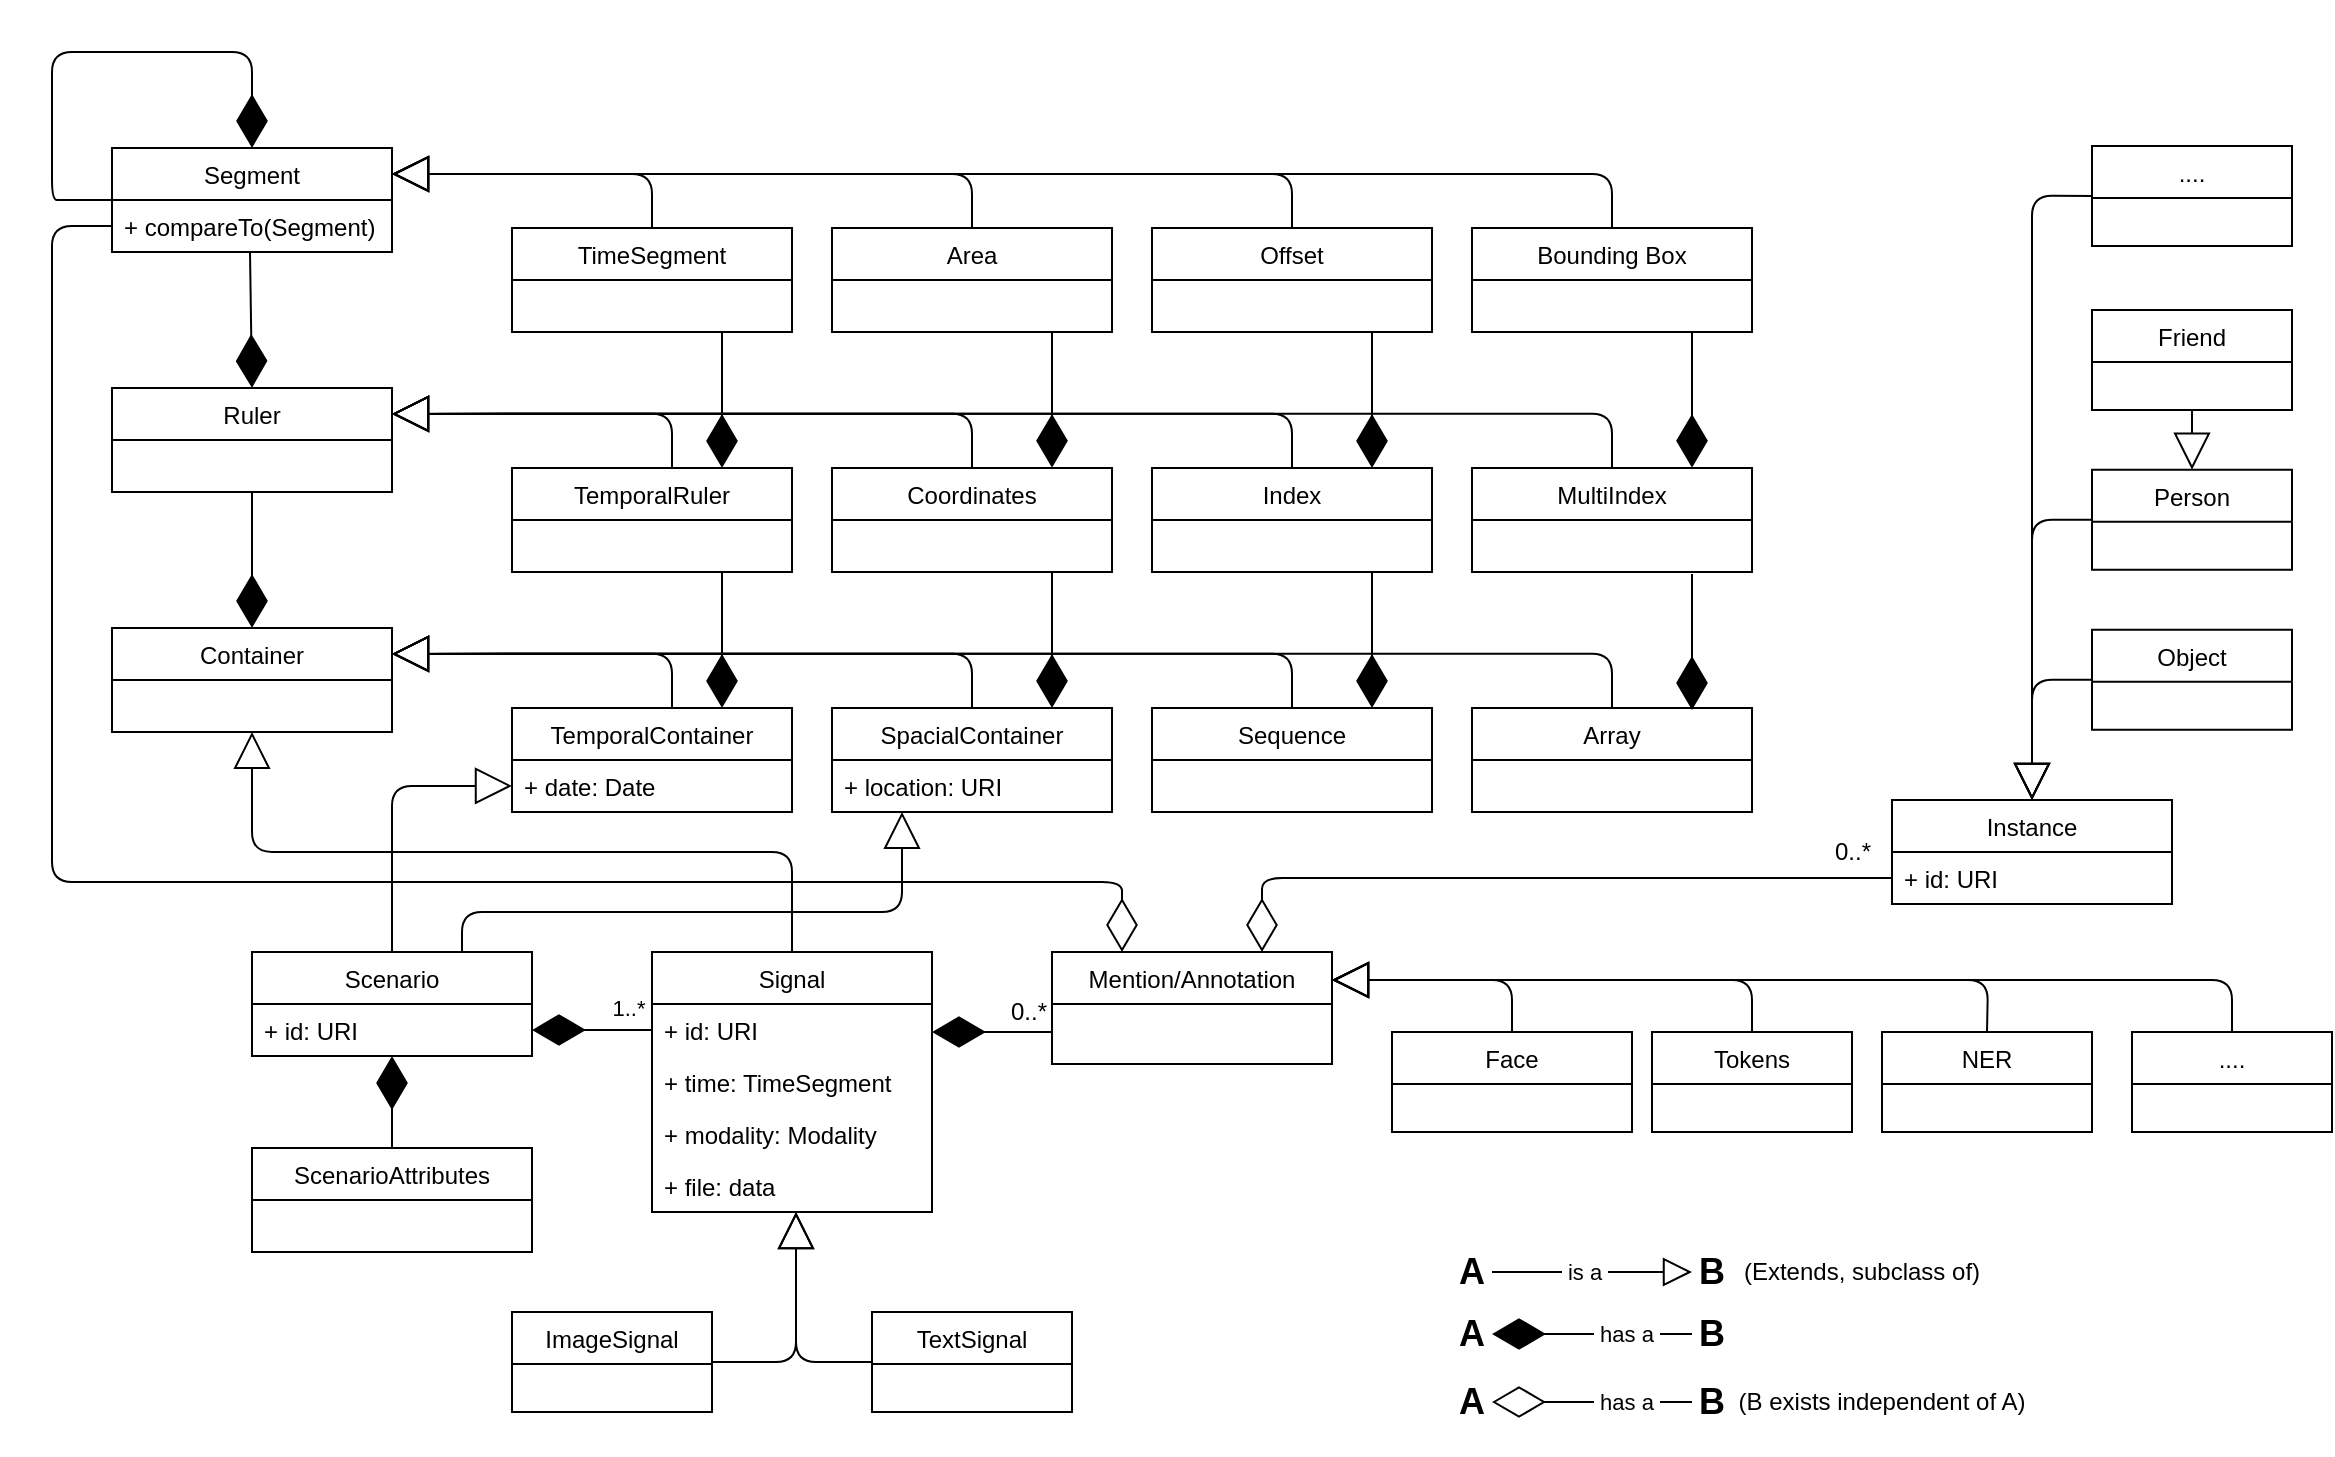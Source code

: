 <mxfile version="13.7.9" type="device"><diagram name="Page-1" id="b5b7bab2-c9e2-2cf4-8b2a-24fd1a2a6d21"><mxGraphModel dx="1186" dy="1849" grid="1" gridSize="10" guides="1" tooltips="1" connect="1" arrows="1" fold="1" page="1" pageScale="1" pageWidth="827" pageHeight="1169" background="#ffffff" math="0" shadow="0"><root><mxCell id="0"/><mxCell id="1" parent="0"/><mxCell id="1o__DuFbmf7MNs0SQMGY-70" value="Scenario" style="swimlane;fontStyle=0;childLayout=stackLayout;horizontal=1;startSize=26;fillColor=none;horizontalStack=0;resizeParent=1;resizeParentMax=0;resizeLast=0;collapsible=1;marginBottom=0;" parent="1" vertex="1"><mxGeometry x="300" y="430" width="140" height="52" as="geometry"/></mxCell><mxCell id="1o__DuFbmf7MNs0SQMGY-71" value="+ id: URI" style="text;strokeColor=none;fillColor=none;align=left;verticalAlign=top;spacingLeft=4;spacingRight=4;overflow=hidden;rotatable=0;points=[[0,0.5],[1,0.5]];portConstraint=eastwest;" parent="1o__DuFbmf7MNs0SQMGY-70" vertex="1"><mxGeometry y="26" width="140" height="26" as="geometry"/></mxCell><mxCell id="1o__DuFbmf7MNs0SQMGY-81" value="Signal" style="swimlane;fontStyle=0;childLayout=stackLayout;horizontal=1;startSize=26;fillColor=none;horizontalStack=0;resizeParent=1;resizeParentMax=0;resizeLast=0;collapsible=1;marginBottom=0;" parent="1" vertex="1"><mxGeometry x="500" y="430" width="140" height="130" as="geometry"/></mxCell><mxCell id="1o__DuFbmf7MNs0SQMGY-82" value="+ id: URI" style="text;strokeColor=none;fillColor=none;align=left;verticalAlign=top;spacingLeft=4;spacingRight=4;overflow=hidden;rotatable=0;points=[[0,0.5],[1,0.5]];portConstraint=eastwest;" parent="1o__DuFbmf7MNs0SQMGY-81" vertex="1"><mxGeometry y="26" width="140" height="26" as="geometry"/></mxCell><mxCell id="1o__DuFbmf7MNs0SQMGY-83" value="+ time: TimeSegment" style="text;strokeColor=none;fillColor=none;align=left;verticalAlign=top;spacingLeft=4;spacingRight=4;overflow=hidden;rotatable=0;points=[[0,0.5],[1,0.5]];portConstraint=eastwest;" parent="1o__DuFbmf7MNs0SQMGY-81" vertex="1"><mxGeometry y="52" width="140" height="26" as="geometry"/></mxCell><mxCell id="1o__DuFbmf7MNs0SQMGY-126" value="+ modality: Modality" style="text;strokeColor=none;fillColor=none;align=left;verticalAlign=top;spacingLeft=4;spacingRight=4;overflow=hidden;rotatable=0;points=[[0,0.5],[1,0.5]];portConstraint=eastwest;" parent="1o__DuFbmf7MNs0SQMGY-81" vertex="1"><mxGeometry y="78" width="140" height="26" as="geometry"/></mxCell><mxCell id="5_Rlf8383dMf_mq0eheu-124" value="+ file: data" style="text;strokeColor=none;fillColor=none;align=left;verticalAlign=top;spacingLeft=4;spacingRight=4;overflow=hidden;rotatable=0;points=[[0,0.5],[1,0.5]];portConstraint=eastwest;" parent="1o__DuFbmf7MNs0SQMGY-81" vertex="1"><mxGeometry y="104" width="140" height="26" as="geometry"/></mxCell><mxCell id="1o__DuFbmf7MNs0SQMGY-127" value="" style="endArrow=block;endSize=16;endFill=0;html=1;exitX=0.5;exitY=0;exitDx=0;exitDy=0;entryX=0;entryY=0.75;entryDx=0;entryDy=0;" parent="1" source="1o__DuFbmf7MNs0SQMGY-70" target="1o__DuFbmf7MNs0SQMGY-23" edge="1"><mxGeometry width="160" relative="1" as="geometry"><mxPoint x="880" y="300" as="sourcePoint"/><mxPoint x="720" y="300" as="targetPoint"/><Array as="points"><mxPoint x="370" y="347"/></Array></mxGeometry></mxCell><mxCell id="1o__DuFbmf7MNs0SQMGY-128" value="" style="endArrow=block;endSize=16;endFill=0;html=1;exitX=0.75;exitY=0;exitDx=0;exitDy=0;entryX=0.25;entryY=1;entryDx=0;entryDy=0;" parent="1" source="1o__DuFbmf7MNs0SQMGY-70" target="1o__DuFbmf7MNs0SQMGY-36" edge="1"><mxGeometry width="160" relative="1" as="geometry"><mxPoint x="415" y="440" as="sourcePoint"/><mxPoint x="450" y="103" as="targetPoint"/><Array as="points"><mxPoint x="405" y="410"/><mxPoint x="625" y="410"/></Array></mxGeometry></mxCell><mxCell id="1o__DuFbmf7MNs0SQMGY-130" value="" style="endArrow=block;endSize=16;endFill=0;html=1;exitX=0.5;exitY=0;exitDx=0;exitDy=0;entryX=0.5;entryY=1;entryDx=0;entryDy=0;" parent="1" source="1o__DuFbmf7MNs0SQMGY-81" target="1o__DuFbmf7MNs0SQMGY-9" edge="1"><mxGeometry x="0.421" width="160" relative="1" as="geometry"><mxPoint x="790" y="300" as="sourcePoint"/><mxPoint x="630" y="300" as="targetPoint"/><Array as="points"><mxPoint x="570" y="380"/><mxPoint x="300" y="380"/></Array><mxPoint x="-1" as="offset"/></mxGeometry></mxCell><mxCell id="1o__DuFbmf7MNs0SQMGY-75" value="ScenarioAttributes" style="swimlane;fontStyle=0;childLayout=stackLayout;horizontal=1;startSize=26;fillColor=none;horizontalStack=0;resizeParent=1;resizeParentMax=0;resizeLast=0;collapsible=1;marginBottom=0;" parent="1" vertex="1"><mxGeometry x="300" y="528" width="140" height="52" as="geometry"/></mxCell><mxCell id="5_Rlf8383dMf_mq0eheu-1" value="" style="endArrow=diamondThin;endFill=1;endSize=24;html=1;exitX=0.75;exitY=1;exitDx=0;exitDy=0;entryX=0.75;entryY=0;entryDx=0;entryDy=0;" parent="1" source="1o__DuFbmf7MNs0SQMGY-24" target="1o__DuFbmf7MNs0SQMGY-23" edge="1"><mxGeometry width="160" relative="1" as="geometry"><mxPoint x="520" y="377.94" as="sourcePoint"/><mxPoint x="680" y="377.94" as="targetPoint"/><Array as="points"/></mxGeometry></mxCell><mxCell id="1o__DuFbmf7MNs0SQMGY-9" value="Container" style="swimlane;fontStyle=0;childLayout=stackLayout;horizontal=1;startSize=26;fillColor=none;horizontalStack=0;resizeParent=1;resizeParentMax=0;resizeLast=0;collapsible=1;marginBottom=0;" parent="1" vertex="1"><mxGeometry x="230" y="267.94" width="140" height="52" as="geometry"/></mxCell><mxCell id="1o__DuFbmf7MNs0SQMGY-23" value="TemporalContainer" style="swimlane;fontStyle=0;childLayout=stackLayout;horizontal=1;startSize=26;fillColor=none;horizontalStack=0;resizeParent=1;resizeParentMax=0;resizeLast=0;collapsible=1;marginBottom=0;" parent="1" vertex="1"><mxGeometry x="430" y="307.94" width="140" height="52" as="geometry"/></mxCell><mxCell id="5_Rlf8383dMf_mq0eheu-111" value="+ date: Date" style="text;strokeColor=none;fillColor=none;align=left;verticalAlign=top;spacingLeft=4;spacingRight=4;overflow=hidden;rotatable=0;points=[[0,0.5],[1,0.5]];portConstraint=eastwest;" parent="1o__DuFbmf7MNs0SQMGY-23" vertex="1"><mxGeometry y="26" width="140" height="26" as="geometry"/></mxCell><mxCell id="1o__DuFbmf7MNs0SQMGY-36" value="SpacialContainer" style="swimlane;fontStyle=0;childLayout=stackLayout;horizontal=1;startSize=26;fillColor=none;horizontalStack=0;resizeParent=1;resizeParentMax=0;resizeLast=0;collapsible=1;marginBottom=0;" parent="1" vertex="1"><mxGeometry x="590" y="307.94" width="140" height="52" as="geometry"/></mxCell><mxCell id="5_Rlf8383dMf_mq0eheu-108" value="+ location: URI" style="text;strokeColor=none;fillColor=none;align=left;verticalAlign=top;spacingLeft=4;spacingRight=4;overflow=hidden;rotatable=0;points=[[0,0.5],[1,0.5]];portConstraint=eastwest;" parent="1o__DuFbmf7MNs0SQMGY-36" vertex="1"><mxGeometry y="26" width="140" height="26" as="geometry"/></mxCell><mxCell id="1o__DuFbmf7MNs0SQMGY-47" value="Sequence" style="swimlane;fontStyle=0;childLayout=stackLayout;horizontal=1;startSize=26;fillColor=none;horizontalStack=0;resizeParent=1;resizeParentMax=0;resizeLast=0;collapsible=1;marginBottom=0;" parent="1" vertex="1"><mxGeometry x="750" y="307.94" width="140" height="52" as="geometry"/></mxCell><mxCell id="1o__DuFbmf7MNs0SQMGY-54" value="Array" style="swimlane;fontStyle=0;childLayout=stackLayout;horizontal=1;startSize=26;fillColor=none;horizontalStack=0;resizeParent=1;resizeParentMax=0;resizeLast=0;collapsible=1;marginBottom=0;" parent="1" vertex="1"><mxGeometry x="910" y="307.94" width="140" height="52" as="geometry"/></mxCell><mxCell id="1o__DuFbmf7MNs0SQMGY-14" value="Ruler" style="swimlane;fontStyle=0;childLayout=stackLayout;horizontal=1;startSize=26;fillColor=none;horizontalStack=0;resizeParent=1;resizeParentMax=0;resizeLast=0;collapsible=1;marginBottom=0;" parent="1" vertex="1"><mxGeometry x="230" y="147.94" width="140" height="52" as="geometry"/></mxCell><mxCell id="1o__DuFbmf7MNs0SQMGY-24" value="TemporalRuler" style="swimlane;fontStyle=0;childLayout=stackLayout;horizontal=1;startSize=26;fillColor=none;horizontalStack=0;resizeParent=1;resizeParentMax=0;resizeLast=0;collapsible=1;marginBottom=0;" parent="1" vertex="1"><mxGeometry x="430" y="187.94" width="140" height="52" as="geometry"/></mxCell><mxCell id="1o__DuFbmf7MNs0SQMGY-42" value="Coordinates" style="swimlane;fontStyle=0;childLayout=stackLayout;horizontal=1;startSize=26;fillColor=none;horizontalStack=0;resizeParent=1;resizeParentMax=0;resizeLast=0;collapsible=1;marginBottom=0;" parent="1" vertex="1"><mxGeometry x="590" y="187.94" width="140" height="52" as="geometry"/></mxCell><mxCell id="1o__DuFbmf7MNs0SQMGY-49" value="Index" style="swimlane;fontStyle=0;childLayout=stackLayout;horizontal=1;startSize=26;fillColor=none;horizontalStack=0;resizeParent=1;resizeParentMax=0;resizeLast=0;collapsible=1;marginBottom=0;" parent="1" vertex="1"><mxGeometry x="750" y="187.94" width="140" height="52" as="geometry"/></mxCell><mxCell id="1o__DuFbmf7MNs0SQMGY-56" value="MultiIndex" style="swimlane;fontStyle=0;childLayout=stackLayout;horizontal=1;startSize=26;fillColor=none;horizontalStack=0;resizeParent=1;resizeParentMax=0;resizeLast=0;collapsible=1;marginBottom=0;" parent="1" vertex="1"><mxGeometry x="910" y="187.94" width="140" height="52" as="geometry"/></mxCell><mxCell id="1o__DuFbmf7MNs0SQMGY-17" value="Segment" style="swimlane;fontStyle=0;childLayout=stackLayout;horizontal=1;startSize=26;fillColor=none;horizontalStack=0;resizeParent=1;resizeParentMax=0;resizeLast=0;collapsible=1;marginBottom=0;" parent="1" vertex="1"><mxGeometry x="230" y="28" width="140" height="52" as="geometry"/></mxCell><mxCell id="5_Rlf8383dMf_mq0eheu-112" value="+ compareTo(Segment)&#10;" style="text;strokeColor=none;fillColor=none;align=left;verticalAlign=top;spacingLeft=4;spacingRight=4;overflow=hidden;rotatable=0;points=[[0,0.5],[1,0.5]];portConstraint=eastwest;" parent="1o__DuFbmf7MNs0SQMGY-17" vertex="1"><mxGeometry y="26" width="140" height="26" as="geometry"/></mxCell><mxCell id="1o__DuFbmf7MNs0SQMGY-25" value="TimeSegment" style="swimlane;fontStyle=0;childLayout=stackLayout;horizontal=1;startSize=26;fillColor=none;horizontalStack=0;resizeParent=1;resizeParentMax=0;resizeLast=0;collapsible=1;marginBottom=0;" parent="1" vertex="1"><mxGeometry x="430" y="68" width="140" height="52" as="geometry"/></mxCell><mxCell id="1o__DuFbmf7MNs0SQMGY-39" value="Area" style="swimlane;fontStyle=0;childLayout=stackLayout;horizontal=1;startSize=26;fillColor=none;horizontalStack=0;resizeParent=1;resizeParentMax=0;resizeLast=0;collapsible=1;marginBottom=0;" parent="1" vertex="1"><mxGeometry x="590" y="68" width="140" height="52" as="geometry"/></mxCell><mxCell id="1o__DuFbmf7MNs0SQMGY-48" value="Offset" style="swimlane;fontStyle=0;childLayout=stackLayout;horizontal=1;startSize=26;fillColor=none;horizontalStack=0;resizeParent=1;resizeParentMax=0;resizeLast=0;collapsible=1;marginBottom=0;" parent="1" vertex="1"><mxGeometry x="750" y="68" width="140" height="52" as="geometry"/></mxCell><mxCell id="1o__DuFbmf7MNs0SQMGY-55" value="Bounding Box" style="swimlane;fontStyle=0;childLayout=stackLayout;horizontal=1;startSize=26;fillColor=none;horizontalStack=0;resizeParent=1;resizeParentMax=0;resizeLast=0;collapsible=1;marginBottom=0;" parent="1" vertex="1"><mxGeometry x="910" y="68" width="140" height="52" as="geometry"/></mxCell><mxCell id="5_Rlf8383dMf_mq0eheu-3" value="" style="endArrow=diamondThin;endFill=1;endSize=24;html=1;exitX=0.5;exitY=1;exitDx=0;exitDy=0;entryX=0.5;entryY=0;entryDx=0;entryDy=0;" parent="1" source="1o__DuFbmf7MNs0SQMGY-14" target="1o__DuFbmf7MNs0SQMGY-9" edge="1"><mxGeometry width="160" relative="1" as="geometry"><mxPoint x="800" y="330" as="sourcePoint"/><mxPoint x="960" y="330" as="targetPoint"/></mxGeometry></mxCell><mxCell id="5_Rlf8383dMf_mq0eheu-4" value="" style="endArrow=diamondThin;endFill=1;endSize=24;html=1;entryX=0.5;entryY=0;entryDx=0;entryDy=0;" parent="1" target="1o__DuFbmf7MNs0SQMGY-14" edge="1"><mxGeometry width="160" relative="1" as="geometry"><mxPoint x="299" y="80" as="sourcePoint"/><mxPoint x="298.82" y="147.94" as="targetPoint"/></mxGeometry></mxCell><mxCell id="5_Rlf8383dMf_mq0eheu-5" value="" style="endArrow=diamondThin;endFill=1;endSize=24;html=1;entryX=0.5;entryY=0;entryDx=0;entryDy=0;exitX=0;exitY=0.5;exitDx=0;exitDy=0;" parent="1" source="1o__DuFbmf7MNs0SQMGY-17" target="1o__DuFbmf7MNs0SQMGY-17" edge="1"><mxGeometry width="160" relative="1" as="geometry"><mxPoint x="290.0" y="-39.94" as="sourcePoint"/><mxPoint x="291" y="28.0" as="targetPoint"/><Array as="points"><mxPoint x="210" y="54"/><mxPoint x="200" y="54"/><mxPoint x="200" y="-20"/><mxPoint x="300" y="-20"/></Array></mxGeometry></mxCell><mxCell id="5_Rlf8383dMf_mq0eheu-6" value="" style="endArrow=diamondThin;endFill=1;endSize=24;html=1;exitX=0.5;exitY=0;exitDx=0;exitDy=0;" parent="1" source="1o__DuFbmf7MNs0SQMGY-75" target="1o__DuFbmf7MNs0SQMGY-71" edge="1"><mxGeometry width="160" relative="1" as="geometry"><mxPoint x="800" y="210" as="sourcePoint"/><mxPoint x="960" y="210" as="targetPoint"/></mxGeometry></mxCell><mxCell id="5_Rlf8383dMf_mq0eheu-7" value="" style="endArrow=diamondThin;endFill=1;endSize=24;html=1;exitX=0.75;exitY=1;exitDx=0;exitDy=0;entryX=0.75;entryY=0;entryDx=0;entryDy=0;" parent="1" edge="1"><mxGeometry width="160" relative="1" as="geometry"><mxPoint x="700.0" y="239.94" as="sourcePoint"/><mxPoint x="700.0" y="307.94" as="targetPoint"/><Array as="points"/></mxGeometry></mxCell><mxCell id="5_Rlf8383dMf_mq0eheu-8" value="" style="endArrow=diamondThin;endFill=1;endSize=24;html=1;exitX=0.75;exitY=1;exitDx=0;exitDy=0;entryX=0.75;entryY=0;entryDx=0;entryDy=0;" parent="1" edge="1"><mxGeometry width="160" relative="1" as="geometry"><mxPoint x="860.0" y="239.94" as="sourcePoint"/><mxPoint x="860.0" y="307.94" as="targetPoint"/><Array as="points"/></mxGeometry></mxCell><mxCell id="5_Rlf8383dMf_mq0eheu-9" value="" style="endArrow=diamondThin;endFill=1;endSize=24;html=1;exitX=0.75;exitY=1;exitDx=0;exitDy=0;entryX=0.75;entryY=0;entryDx=0;entryDy=0;" parent="1" edge="1"><mxGeometry width="160" relative="1" as="geometry"><mxPoint x="1020.0" y="240.94" as="sourcePoint"/><mxPoint x="1020.0" y="308.94" as="targetPoint"/><Array as="points"/></mxGeometry></mxCell><mxCell id="5_Rlf8383dMf_mq0eheu-10" value="" style="endArrow=diamondThin;endFill=1;endSize=24;html=1;exitX=0.75;exitY=1;exitDx=0;exitDy=0;entryX=0.75;entryY=0;entryDx=0;entryDy=0;" parent="1" source="1o__DuFbmf7MNs0SQMGY-25" target="1o__DuFbmf7MNs0SQMGY-24" edge="1"><mxGeometry width="160" relative="1" as="geometry"><mxPoint x="560" y="140" as="sourcePoint"/><mxPoint x="580" y="140" as="targetPoint"/><Array as="points"/></mxGeometry></mxCell><mxCell id="5_Rlf8383dMf_mq0eheu-11" value="" style="endArrow=diamondThin;endFill=1;endSize=24;html=1;exitX=0.75;exitY=1;exitDx=0;exitDy=0;entryX=0.75;entryY=0;entryDx=0;entryDy=0;" parent="1" edge="1"><mxGeometry width="160" relative="1" as="geometry"><mxPoint x="700.0" y="119.97" as="sourcePoint"/><mxPoint x="700.0" y="187.91" as="targetPoint"/><Array as="points"/></mxGeometry></mxCell><mxCell id="5_Rlf8383dMf_mq0eheu-12" value="" style="endArrow=diamondThin;endFill=1;endSize=24;html=1;exitX=0.75;exitY=1;exitDx=0;exitDy=0;entryX=0.75;entryY=0;entryDx=0;entryDy=0;" parent="1" edge="1"><mxGeometry width="160" relative="1" as="geometry"><mxPoint x="860.0" y="120" as="sourcePoint"/><mxPoint x="860.0" y="187.94" as="targetPoint"/><Array as="points"/></mxGeometry></mxCell><mxCell id="5_Rlf8383dMf_mq0eheu-13" value="" style="endArrow=diamondThin;endFill=1;endSize=24;html=1;exitX=0.75;exitY=1;exitDx=0;exitDy=0;entryX=0.75;entryY=0;entryDx=0;entryDy=0;" parent="1" edge="1"><mxGeometry width="160" relative="1" as="geometry"><mxPoint x="1020.0" y="119.97" as="sourcePoint"/><mxPoint x="1020.0" y="187.91" as="targetPoint"/><Array as="points"/></mxGeometry></mxCell><mxCell id="5_Rlf8383dMf_mq0eheu-14" value="" style="endArrow=diamondThin;endFill=1;endSize=24;html=1;exitX=0;exitY=0.5;exitDx=0;exitDy=0;entryX=1;entryY=0.5;entryDx=0;entryDy=0;" parent="1" source="1o__DuFbmf7MNs0SQMGY-82" target="1o__DuFbmf7MNs0SQMGY-71" edge="1"><mxGeometry width="160" relative="1" as="geometry"><mxPoint x="800" y="350" as="sourcePoint"/><mxPoint x="960" y="350" as="targetPoint"/></mxGeometry></mxCell><mxCell id="5_Rlf8383dMf_mq0eheu-127" value="1..*" style="edgeLabel;html=1;align=center;verticalAlign=middle;resizable=0;points=[];" parent="5_Rlf8383dMf_mq0eheu-14" vertex="1" connectable="0"><mxGeometry x="0.049" y="-2" relative="1" as="geometry"><mxPoint x="18.76" y="-9" as="offset"/></mxGeometry></mxCell><mxCell id="5_Rlf8383dMf_mq0eheu-16" value="" style="endArrow=diamondThin;endFill=1;endSize=24;html=1;exitX=0;exitY=0.5;exitDx=0;exitDy=0;entryX=1;entryY=0.5;entryDx=0;entryDy=0;" parent="1" edge="1"><mxGeometry width="160" relative="1" as="geometry"><mxPoint x="700" y="470.0" as="sourcePoint"/><mxPoint x="640" y="470.0" as="targetPoint"/></mxGeometry></mxCell><mxCell id="1o__DuFbmf7MNs0SQMGY-99" value="Face" style="swimlane;fontStyle=0;childLayout=stackLayout;horizontal=1;startSize=26;fillColor=none;horizontalStack=0;resizeParent=1;resizeParentMax=0;resizeLast=0;collapsible=1;marginBottom=0;" parent="1" vertex="1"><mxGeometry x="870" y="470" width="120" height="50" as="geometry"/></mxCell><mxCell id="1o__DuFbmf7MNs0SQMGY-101" value="Tokens" style="swimlane;fontStyle=0;childLayout=stackLayout;horizontal=1;startSize=26;fillColor=none;horizontalStack=0;resizeParent=1;resizeParentMax=0;resizeLast=0;collapsible=1;marginBottom=0;" parent="1" vertex="1"><mxGeometry x="1000" y="470" width="100" height="50" as="geometry"/></mxCell><mxCell id="1dBUzvK3cSzvTrbAuVFN-1" value="Mention/Annotation" style="swimlane;fontStyle=0;childLayout=stackLayout;horizontal=1;startSize=26;fillColor=none;horizontalStack=0;resizeParent=1;resizeParentMax=0;resizeLast=0;collapsible=1;marginBottom=0;" parent="1" vertex="1"><mxGeometry x="700" y="430" width="140" height="56" as="geometry"/></mxCell><mxCell id="5_Rlf8383dMf_mq0eheu-31" value="" style="endArrow=block;endSize=16;endFill=0;html=1;entryX=1;entryY=0.25;entryDx=0;entryDy=0;exitX=0.5;exitY=0;exitDx=0;exitDy=0;edgeStyle=orthogonalEdgeStyle;" parent="1" source="1o__DuFbmf7MNs0SQMGY-25" target="1o__DuFbmf7MNs0SQMGY-17" edge="1"><mxGeometry width="160" relative="1" as="geometry"><mxPoint x="800" y="350" as="sourcePoint"/><mxPoint x="960" y="350" as="targetPoint"/></mxGeometry></mxCell><mxCell id="5_Rlf8383dMf_mq0eheu-41" value="" style="endArrow=block;endSize=16;endFill=0;html=1;exitX=0.5;exitY=0;exitDx=0;exitDy=0;entryX=1;entryY=0.25;entryDx=0;entryDy=0;" parent="1" source="1o__DuFbmf7MNs0SQMGY-99" target="1dBUzvK3cSzvTrbAuVFN-1" edge="1"><mxGeometry width="160" relative="1" as="geometry"><mxPoint x="800" y="300" as="sourcePoint"/><mxPoint x="960" y="300" as="targetPoint"/><Array as="points"><mxPoint x="930" y="444"/></Array></mxGeometry></mxCell><mxCell id="5_Rlf8383dMf_mq0eheu-56" value="" style="endArrow=block;endSize=16;endFill=0;html=1;entryX=1;entryY=0.25;entryDx=0;entryDy=0;exitX=0.5;exitY=0;exitDx=0;exitDy=0;edgeStyle=orthogonalEdgeStyle;" parent="1" target="1o__DuFbmf7MNs0SQMGY-14" edge="1"><mxGeometry width="160" relative="1" as="geometry"><mxPoint x="510" y="187.88" as="sourcePoint"/><mxPoint x="380" y="160.88" as="targetPoint"/><Array as="points"><mxPoint x="510" y="161"/></Array></mxGeometry></mxCell><mxCell id="5_Rlf8383dMf_mq0eheu-69" value="" style="endArrow=block;endSize=16;endFill=0;html=1;entryX=1;entryY=0.25;entryDx=0;entryDy=0;exitX=0.5;exitY=0;exitDx=0;exitDy=0;edgeStyle=orthogonalEdgeStyle;" parent="1" target="1o__DuFbmf7MNs0SQMGY-9" edge="1"><mxGeometry width="160" relative="1" as="geometry"><mxPoint x="510" y="307.88" as="sourcePoint"/><mxPoint x="380" y="280.88" as="targetPoint"/><Array as="points"><mxPoint x="510" y="281"/></Array></mxGeometry></mxCell><mxCell id="5_Rlf8383dMf_mq0eheu-75" value="" style="endArrow=diamondThin;endFill=0;endSize=24;html=1;exitX=0;exitY=0.5;exitDx=0;exitDy=0;entryX=1;entryY=0.5;entryDx=0;entryDy=0;" parent="1" source="5_Rlf8383dMf_mq0eheu-80" target="5_Rlf8383dMf_mq0eheu-79" edge="1"><mxGeometry width="160" relative="1" as="geometry"><mxPoint x="980" y="653" as="sourcePoint"/><mxPoint x="920" y="653" as="targetPoint"/></mxGeometry></mxCell><mxCell id="5_Rlf8383dMf_mq0eheu-83" value="&amp;nbsp;has a&amp;nbsp;" style="edgeLabel;html=1;align=center;verticalAlign=middle;resizable=0;points=[];" parent="5_Rlf8383dMf_mq0eheu-75" vertex="1" connectable="0"><mxGeometry x="-0.42" y="1" relative="1" as="geometry"><mxPoint x="-4.12" y="-1" as="offset"/></mxGeometry></mxCell><mxCell id="5_Rlf8383dMf_mq0eheu-79" value="&lt;b&gt;&lt;font style=&quot;font-size: 18px&quot;&gt;A&lt;/font&gt;&lt;/b&gt;" style="text;html=1;strokeColor=none;fillColor=none;align=center;verticalAlign=middle;whiteSpace=wrap;rounded=0;" parent="1" vertex="1"><mxGeometry x="900" y="645" width="20" height="20" as="geometry"/></mxCell><mxCell id="5_Rlf8383dMf_mq0eheu-80" value="&lt;b&gt;&lt;font style=&quot;font-size: 18px&quot;&gt;B&lt;/font&gt;&lt;/b&gt;" style="text;html=1;strokeColor=none;fillColor=none;align=center;verticalAlign=middle;whiteSpace=wrap;rounded=0;" parent="1" vertex="1"><mxGeometry x="1020" y="645" width="20" height="20" as="geometry"/></mxCell><mxCell id="5_Rlf8383dMf_mq0eheu-85" value="" style="endArrow=diamondThin;endFill=1;endSize=24;html=1;exitX=0;exitY=0.5;exitDx=0;exitDy=0;entryX=1;entryY=0.5;entryDx=0;entryDy=0;" parent="1" source="5_Rlf8383dMf_mq0eheu-88" target="5_Rlf8383dMf_mq0eheu-87" edge="1"><mxGeometry width="160" relative="1" as="geometry"><mxPoint x="980" y="619" as="sourcePoint"/><mxPoint x="920" y="619" as="targetPoint"/></mxGeometry></mxCell><mxCell id="5_Rlf8383dMf_mq0eheu-86" value="&amp;nbsp;has a&amp;nbsp;" style="edgeLabel;html=1;align=center;verticalAlign=middle;resizable=0;points=[];" parent="5_Rlf8383dMf_mq0eheu-85" vertex="1" connectable="0"><mxGeometry x="-0.42" y="1" relative="1" as="geometry"><mxPoint x="-4.12" y="-1" as="offset"/></mxGeometry></mxCell><mxCell id="5_Rlf8383dMf_mq0eheu-87" value="&lt;b&gt;&lt;font style=&quot;font-size: 18px&quot;&gt;A&lt;/font&gt;&lt;/b&gt;" style="text;html=1;strokeColor=none;fillColor=none;align=center;verticalAlign=middle;whiteSpace=wrap;rounded=0;" parent="1" vertex="1"><mxGeometry x="900" y="611" width="20" height="20" as="geometry"/></mxCell><mxCell id="5_Rlf8383dMf_mq0eheu-88" value="&lt;b&gt;&lt;font style=&quot;font-size: 18px&quot;&gt;B&lt;/font&gt;&lt;/b&gt;" style="text;html=1;strokeColor=none;fillColor=none;align=center;verticalAlign=middle;whiteSpace=wrap;rounded=0;" parent="1" vertex="1"><mxGeometry x="1020" y="611" width="20" height="20" as="geometry"/></mxCell><mxCell id="5_Rlf8383dMf_mq0eheu-91" value="" style="endArrow=block;endFill=0;endSize=12;html=1;" parent="1" edge="1"><mxGeometry width="160" relative="1" as="geometry"><mxPoint x="920" y="590" as="sourcePoint"/><mxPoint x="1020" y="590" as="targetPoint"/></mxGeometry></mxCell><mxCell id="5_Rlf8383dMf_mq0eheu-92" value="&amp;nbsp;is a&amp;nbsp;" style="edgeLabel;html=1;align=center;verticalAlign=middle;resizable=0;points=[];" parent="5_Rlf8383dMf_mq0eheu-91" vertex="1" connectable="0"><mxGeometry x="-0.076" relative="1" as="geometry"><mxPoint as="offset"/></mxGeometry></mxCell><mxCell id="5_Rlf8383dMf_mq0eheu-93" value="&lt;b&gt;&lt;font style=&quot;font-size: 18px&quot;&gt;A&lt;/font&gt;&lt;/b&gt;" style="text;html=1;strokeColor=none;fillColor=none;align=center;verticalAlign=middle;whiteSpace=wrap;rounded=0;" parent="1" vertex="1"><mxGeometry x="900" y="580" width="20" height="20" as="geometry"/></mxCell><mxCell id="5_Rlf8383dMf_mq0eheu-94" value="&lt;b&gt;&lt;font style=&quot;font-size: 18px&quot;&gt;B&lt;/font&gt;&lt;/b&gt;" style="text;html=1;strokeColor=none;fillColor=none;align=center;verticalAlign=middle;whiteSpace=wrap;rounded=0;" parent="1" vertex="1"><mxGeometry x="1020" y="580" width="20" height="20" as="geometry"/></mxCell><mxCell id="5_Rlf8383dMf_mq0eheu-98" value="(B exists independent of A)" style="text;html=1;strokeColor=none;fillColor=none;align=center;verticalAlign=middle;whiteSpace=wrap;rounded=0;" parent="1" vertex="1"><mxGeometry x="1040" y="645" width="150" height="20" as="geometry"/></mxCell><mxCell id="5_Rlf8383dMf_mq0eheu-101" value="(Extends, subclass of)" style="text;html=1;strokeColor=none;fillColor=none;align=center;verticalAlign=middle;whiteSpace=wrap;rounded=0;" parent="1" vertex="1"><mxGeometry x="1040" y="580" width="130" height="20" as="geometry"/></mxCell><mxCell id="5_Rlf8383dMf_mq0eheu-118" value="" style="endArrow=block;endSize=16;endFill=0;html=1;exitX=0;exitY=0.5;exitDx=0;exitDy=0;" parent="1" source="5_Rlf8383dMf_mq0eheu-121" edge="1"><mxGeometry x="-0.446" width="160" relative="1" as="geometry"><mxPoint x="297" y="852" as="sourcePoint"/><mxPoint x="572" y="560" as="targetPoint"/><Array as="points"><mxPoint x="572" y="635"/></Array><mxPoint as="offset"/></mxGeometry></mxCell><mxCell id="5_Rlf8383dMf_mq0eheu-128" value="0..*" style="text;html=1;align=center;verticalAlign=middle;resizable=0;points=[];autosize=1;" parent="1" vertex="1"><mxGeometry x="673" y="450" width="30" height="20" as="geometry"/></mxCell><mxCell id="SIZLluvGNe_J5PbNdw_6-2" value="" style="endArrow=block;endSize=16;endFill=0;html=1;entryX=0.5;entryY=0;entryDx=0;entryDy=0;exitX=0;exitY=0.5;exitDx=0;exitDy=0;edgeStyle=orthogonalEdgeStyle;" parent="1" source="1o__DuFbmf7MNs0SQMGY-115" target="1o__DuFbmf7MNs0SQMGY-112" edge="1"><mxGeometry width="160" relative="1" as="geometry"><mxPoint x="550" y="76.94" as="sourcePoint"/><mxPoint x="420" y="49.94" as="targetPoint"/></mxGeometry></mxCell><mxCell id="SIZLluvGNe_J5PbNdw_6-5" value="" style="endArrow=block;endSize=16;endFill=0;html=1;entryX=0.5;entryY=0;entryDx=0;entryDy=0;exitX=0.5;exitY=1;exitDx=0;exitDy=0;" parent="1" source="1o__DuFbmf7MNs0SQMGY-116" target="1o__DuFbmf7MNs0SQMGY-114" edge="1"><mxGeometry width="160" relative="1" as="geometry"><mxPoint x="980" y="588.94" as="sourcePoint"/><mxPoint x="980" y="528.94" as="targetPoint"/></mxGeometry></mxCell><mxCell id="5_Rlf8383dMf_mq0eheu-102" value="...." style="swimlane;fontStyle=0;childLayout=stackLayout;horizontal=1;startSize=26;fillColor=none;horizontalStack=0;resizeParent=1;resizeParentMax=0;resizeLast=0;collapsible=1;marginBottom=0;" parent="1" vertex="1"><mxGeometry x="1220" y="26.94" width="100" height="50" as="geometry"/></mxCell><mxCell id="1o__DuFbmf7MNs0SQMGY-115" value="Object" style="swimlane;fontStyle=0;childLayout=stackLayout;horizontal=1;startSize=26;fillColor=none;horizontalStack=0;resizeParent=1;resizeParentMax=0;resizeLast=0;collapsible=1;marginBottom=0;" parent="1" vertex="1"><mxGeometry x="1220" y="268.88" width="100" height="50" as="geometry"/></mxCell><mxCell id="1o__DuFbmf7MNs0SQMGY-114" value="Person" style="swimlane;fontStyle=0;childLayout=stackLayout;horizontal=1;startSize=26;fillColor=none;horizontalStack=0;resizeParent=1;resizeParentMax=0;resizeLast=0;collapsible=1;marginBottom=0;" parent="1" vertex="1"><mxGeometry x="1220" y="188.88" width="100" height="50" as="geometry"/></mxCell><mxCell id="1o__DuFbmf7MNs0SQMGY-116" value="Friend" style="swimlane;fontStyle=0;childLayout=stackLayout;horizontal=1;startSize=26;fillColor=none;horizontalStack=0;resizeParent=1;resizeParentMax=0;resizeLast=0;collapsible=1;marginBottom=0;" parent="1" vertex="1"><mxGeometry x="1220" y="108.94" width="100" height="50" as="geometry"/></mxCell><mxCell id="SIZLluvGNe_J5PbNdw_6-6" value="" style="endArrow=diamondThin;endFill=0;endSize=24;html=1;exitX=0;exitY=0.5;exitDx=0;exitDy=0;entryX=0.75;entryY=0;entryDx=0;entryDy=0;" parent="1" source="1o__DuFbmf7MNs0SQMGY-113" target="1dBUzvK3cSzvTrbAuVFN-1" edge="1"><mxGeometry width="160" relative="1" as="geometry"><mxPoint x="710" y="480.0" as="sourcePoint"/><mxPoint x="650" y="480.0" as="targetPoint"/><Array as="points"><mxPoint x="805" y="393"/></Array></mxGeometry></mxCell><mxCell id="SIZLluvGNe_J5PbNdw_6-7" value="0..*" style="text;html=1;align=center;verticalAlign=middle;resizable=0;points=[];autosize=1;" parent="1" vertex="1"><mxGeometry x="1085" y="370" width="30" height="20" as="geometry"/></mxCell><mxCell id="SIZLluvGNe_J5PbNdw_6-9" value="" style="endArrow=diamondThin;endFill=0;endSize=24;html=1;exitX=0;exitY=0.5;exitDx=0;exitDy=0;" parent="1" source="5_Rlf8383dMf_mq0eheu-112" edge="1"><mxGeometry width="160" relative="1" as="geometry"><mxPoint x="230" y="73" as="sourcePoint"/><mxPoint x="735" y="430" as="targetPoint"/><Array as="points"><mxPoint x="200" y="67"/><mxPoint x="200" y="395"/><mxPoint x="735" y="395"/></Array></mxGeometry></mxCell><mxCell id="SIZLluvGNe_J5PbNdw_6-12" value="NER" style="swimlane;fontStyle=0;childLayout=stackLayout;horizontal=1;startSize=26;fillColor=none;horizontalStack=0;resizeParent=1;resizeParentMax=0;resizeLast=0;collapsible=1;marginBottom=0;" parent="1" vertex="1"><mxGeometry x="1115" y="470" width="105" height="50" as="geometry"/></mxCell><mxCell id="1o__DuFbmf7MNs0SQMGY-112" value="Instance" style="swimlane;fontStyle=0;childLayout=stackLayout;horizontal=1;startSize=26;fillColor=none;horizontalStack=0;resizeParent=1;resizeParentMax=0;resizeLast=0;collapsible=1;marginBottom=0;" parent="1" vertex="1"><mxGeometry x="1120" y="354" width="140" height="52" as="geometry"/></mxCell><mxCell id="1o__DuFbmf7MNs0SQMGY-113" value="+ id: URI" style="text;strokeColor=none;fillColor=none;align=left;verticalAlign=top;spacingLeft=4;spacingRight=4;overflow=hidden;rotatable=0;points=[[0,0.5],[1,0.5]];portConstraint=eastwest;" parent="1o__DuFbmf7MNs0SQMGY-112" vertex="1"><mxGeometry y="26" width="140" height="26" as="geometry"/></mxCell><mxCell id="5_Rlf8383dMf_mq0eheu-120" value="ImageSignal" style="swimlane;fontStyle=0;childLayout=stackLayout;horizontal=1;startSize=26;fillColor=none;horizontalStack=0;resizeParent=1;resizeParentMax=0;resizeLast=0;collapsible=1;marginBottom=0;" parent="1" vertex="1"><mxGeometry x="430" y="610" width="100" height="50" as="geometry"/></mxCell><mxCell id="5_Rlf8383dMf_mq0eheu-121" value="TextSignal" style="swimlane;fontStyle=0;childLayout=stackLayout;horizontal=1;startSize=26;fillColor=none;horizontalStack=0;resizeParent=1;resizeParentMax=0;resizeLast=0;collapsible=1;marginBottom=0;" parent="1" vertex="1"><mxGeometry x="610" y="610" width="100" height="50" as="geometry"/></mxCell><mxCell id="5EnP2KNYgK5NI_PINmQ--5" value="" style="endArrow=block;endSize=16;endFill=0;html=1;entryX=1;entryY=0.25;entryDx=0;entryDy=0;exitX=0.5;exitY=0;exitDx=0;exitDy=0;edgeStyle=orthogonalEdgeStyle;" parent="1" source="1o__DuFbmf7MNs0SQMGY-55" target="1o__DuFbmf7MNs0SQMGY-17" edge="1"><mxGeometry width="160" relative="1" as="geometry"><mxPoint x="800" y="350" as="sourcePoint"/><mxPoint x="960" y="350" as="targetPoint"/></mxGeometry></mxCell><mxCell id="5EnP2KNYgK5NI_PINmQ--6" value="" style="endArrow=block;endSize=16;endFill=0;html=1;entryX=1;entryY=0.25;entryDx=0;entryDy=0;exitX=0.5;exitY=0;exitDx=0;exitDy=0;edgeStyle=orthogonalEdgeStyle;" parent="1" source="1o__DuFbmf7MNs0SQMGY-39" target="1o__DuFbmf7MNs0SQMGY-17" edge="1"><mxGeometry width="160" relative="1" as="geometry"><mxPoint x="800" y="350" as="sourcePoint"/><mxPoint x="960" y="350" as="targetPoint"/></mxGeometry></mxCell><mxCell id="5EnP2KNYgK5NI_PINmQ--7" value="" style="endArrow=block;endSize=16;endFill=0;html=1;entryX=1;entryY=0.25;entryDx=0;entryDy=0;exitX=0.5;exitY=0;exitDx=0;exitDy=0;edgeStyle=orthogonalEdgeStyle;" parent="1" source="1o__DuFbmf7MNs0SQMGY-48" target="1o__DuFbmf7MNs0SQMGY-17" edge="1"><mxGeometry width="160" relative="1" as="geometry"><mxPoint x="800" y="350" as="sourcePoint"/><mxPoint x="960" y="350" as="targetPoint"/></mxGeometry></mxCell><mxCell id="5EnP2KNYgK5NI_PINmQ--9" value="" style="endArrow=block;endSize=16;endFill=0;html=1;entryX=1;entryY=0.25;entryDx=0;entryDy=0;edgeStyle=orthogonalEdgeStyle;exitX=0.5;exitY=0;exitDx=0;exitDy=0;" parent="1" source="1o__DuFbmf7MNs0SQMGY-42" target="1o__DuFbmf7MNs0SQMGY-14" edge="1"><mxGeometry width="160" relative="1" as="geometry"><mxPoint x="660" y="161" as="sourcePoint"/><mxPoint x="370" y="160.94" as="targetPoint"/><Array as="points"><mxPoint x="660" y="161"/></Array></mxGeometry></mxCell><mxCell id="5EnP2KNYgK5NI_PINmQ--10" value="" style="endArrow=block;endSize=16;endFill=0;html=1;entryX=1;entryY=0.25;entryDx=0;entryDy=0;edgeStyle=orthogonalEdgeStyle;exitX=0.5;exitY=0;exitDx=0;exitDy=0;" parent="1" source="1o__DuFbmf7MNs0SQMGY-49" target="1o__DuFbmf7MNs0SQMGY-14" edge="1"><mxGeometry width="160" relative="1" as="geometry"><mxPoint x="660" y="161" as="sourcePoint"/><mxPoint x="370" y="160.94" as="targetPoint"/><Array as="points"><mxPoint x="820" y="161"/></Array></mxGeometry></mxCell><mxCell id="5EnP2KNYgK5NI_PINmQ--11" value="" style="endArrow=block;endSize=16;endFill=0;html=1;entryX=1;entryY=0.25;entryDx=0;entryDy=0;edgeStyle=orthogonalEdgeStyle;exitX=0.5;exitY=0;exitDx=0;exitDy=0;" parent="1" source="1o__DuFbmf7MNs0SQMGY-56" target="1o__DuFbmf7MNs0SQMGY-14" edge="1"><mxGeometry width="160" relative="1" as="geometry"><mxPoint x="660" y="161" as="sourcePoint"/><mxPoint x="370" y="160.94" as="targetPoint"/><Array as="points"><mxPoint x="980" y="161"/></Array></mxGeometry></mxCell><mxCell id="5EnP2KNYgK5NI_PINmQ--12" value="" style="endArrow=block;endSize=16;endFill=0;html=1;entryX=1;entryY=0.25;entryDx=0;entryDy=0;exitX=0.5;exitY=0;exitDx=0;exitDy=0;edgeStyle=orthogonalEdgeStyle;" parent="1" source="1o__DuFbmf7MNs0SQMGY-36" target="1o__DuFbmf7MNs0SQMGY-9" edge="1"><mxGeometry width="160" relative="1" as="geometry"><mxPoint x="510" y="307.88" as="sourcePoint"/><mxPoint x="380" y="280.88" as="targetPoint"/><Array as="points"><mxPoint x="660" y="281"/></Array></mxGeometry></mxCell><mxCell id="5EnP2KNYgK5NI_PINmQ--13" value="" style="endArrow=block;endSize=16;endFill=0;html=1;entryX=1;entryY=0.25;entryDx=0;entryDy=0;exitX=0.5;exitY=0;exitDx=0;exitDy=0;edgeStyle=orthogonalEdgeStyle;" parent="1" source="1o__DuFbmf7MNs0SQMGY-47" target="1o__DuFbmf7MNs0SQMGY-9" edge="1"><mxGeometry width="160" relative="1" as="geometry"><mxPoint x="510" y="307.88" as="sourcePoint"/><mxPoint x="380" y="280.88" as="targetPoint"/><Array as="points"><mxPoint x="820" y="281"/></Array></mxGeometry></mxCell><mxCell id="5EnP2KNYgK5NI_PINmQ--14" value="" style="endArrow=block;endSize=16;endFill=0;html=1;entryX=1;entryY=0.25;entryDx=0;entryDy=0;exitX=0.5;exitY=0;exitDx=0;exitDy=0;edgeStyle=orthogonalEdgeStyle;" parent="1" source="1o__DuFbmf7MNs0SQMGY-54" target="1o__DuFbmf7MNs0SQMGY-9" edge="1"><mxGeometry width="160" relative="1" as="geometry"><mxPoint x="510" y="307.88" as="sourcePoint"/><mxPoint x="380" y="280.88" as="targetPoint"/><Array as="points"><mxPoint x="980" y="281"/></Array></mxGeometry></mxCell><mxCell id="5EnP2KNYgK5NI_PINmQ--15" value="" style="endArrow=block;endSize=16;endFill=0;html=1;exitX=0.5;exitY=0;exitDx=0;exitDy=0;entryX=1;entryY=0.25;entryDx=0;entryDy=0;" parent="1" source="1o__DuFbmf7MNs0SQMGY-101" target="1dBUzvK3cSzvTrbAuVFN-1" edge="1"><mxGeometry width="160" relative="1" as="geometry"><mxPoint x="800" y="300" as="sourcePoint"/><mxPoint x="960" y="300" as="targetPoint"/><Array as="points"><mxPoint x="1050" y="444"/><mxPoint x="930" y="444"/></Array></mxGeometry></mxCell><mxCell id="5EnP2KNYgK5NI_PINmQ--16" value="" style="endArrow=block;endSize=16;endFill=0;html=1;exitX=0.5;exitY=0;exitDx=0;exitDy=0;entryX=1;entryY=0.25;entryDx=0;entryDy=0;" parent="1" source="SIZLluvGNe_J5PbNdw_6-12" target="1dBUzvK3cSzvTrbAuVFN-1" edge="1"><mxGeometry width="160" relative="1" as="geometry"><mxPoint x="800" y="300" as="sourcePoint"/><mxPoint x="960" y="300" as="targetPoint"/><Array as="points"><mxPoint x="1168" y="444"/><mxPoint x="1050" y="444"/><mxPoint x="930" y="444"/></Array></mxGeometry></mxCell><mxCell id="5EnP2KNYgK5NI_PINmQ--17" value="" style="endArrow=block;endSize=16;endFill=0;html=1;exitX=0.5;exitY=0;exitDx=0;exitDy=0;entryX=1;entryY=0.25;entryDx=0;entryDy=0;" parent="1" source="5_Rlf8383dMf_mq0eheu-18" target="1dBUzvK3cSzvTrbAuVFN-1" edge="1"><mxGeometry width="160" relative="1" as="geometry"><mxPoint x="800" y="300" as="sourcePoint"/><mxPoint x="960" y="300" as="targetPoint"/><Array as="points"><mxPoint x="1290" y="444"/><mxPoint x="1168" y="444"/><mxPoint x="1050" y="444"/><mxPoint x="930" y="444"/></Array></mxGeometry></mxCell><mxCell id="5EnP2KNYgK5NI_PINmQ--18" value="" style="endArrow=block;endSize=16;endFill=0;html=1;exitX=1;exitY=0.5;exitDx=0;exitDy=0;" parent="1" source="5_Rlf8383dMf_mq0eheu-120" edge="1"><mxGeometry x="-0.446" width="160" relative="1" as="geometry"><mxPoint x="297" y="852" as="sourcePoint"/><mxPoint x="572" y="560" as="targetPoint"/><Array as="points"><mxPoint x="572" y="635"/></Array><mxPoint as="offset"/></mxGeometry></mxCell><mxCell id="5EnP2KNYgK5NI_PINmQ--19" value="" style="endArrow=block;endSize=16;endFill=0;html=1;entryX=0.5;entryY=0;entryDx=0;entryDy=0;exitX=0;exitY=0.5;exitDx=0;exitDy=0;edgeStyle=orthogonalEdgeStyle;" parent="1" source="1o__DuFbmf7MNs0SQMGY-114" target="1o__DuFbmf7MNs0SQMGY-112" edge="1"><mxGeometry width="160" relative="1" as="geometry"><mxPoint x="550" y="76.94" as="sourcePoint"/><mxPoint x="420" y="49.94" as="targetPoint"/></mxGeometry></mxCell><mxCell id="5EnP2KNYgK5NI_PINmQ--20" value="" style="endArrow=block;endSize=16;endFill=0;html=1;entryX=0.5;entryY=0;entryDx=0;entryDy=0;exitX=0;exitY=0.5;exitDx=0;exitDy=0;edgeStyle=orthogonalEdgeStyle;" parent="1" source="5_Rlf8383dMf_mq0eheu-102" target="1o__DuFbmf7MNs0SQMGY-112" edge="1"><mxGeometry width="160" relative="1" as="geometry"><mxPoint x="550" y="76.94" as="sourcePoint"/><mxPoint x="420" y="49.94" as="targetPoint"/></mxGeometry></mxCell><mxCell id="5_Rlf8383dMf_mq0eheu-18" value="...." style="swimlane;fontStyle=0;childLayout=stackLayout;horizontal=1;startSize=26;fillColor=none;horizontalStack=0;resizeParent=1;resizeParentMax=0;resizeLast=0;collapsible=1;marginBottom=0;" parent="1" vertex="1"><mxGeometry x="1240" y="470" width="100" height="50" as="geometry"/></mxCell></root></mxGraphModel></diagram></mxfile>